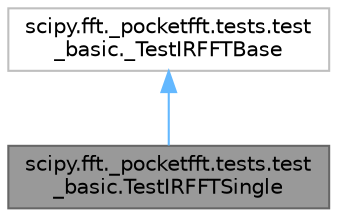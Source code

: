 digraph "scipy.fft._pocketfft.tests.test_basic.TestIRFFTSingle"
{
 // LATEX_PDF_SIZE
  bgcolor="transparent";
  edge [fontname=Helvetica,fontsize=10,labelfontname=Helvetica,labelfontsize=10];
  node [fontname=Helvetica,fontsize=10,shape=box,height=0.2,width=0.4];
  Node1 [id="Node000001",label="scipy.fft._pocketfft.tests.test\l_basic.TestIRFFTSingle",height=0.2,width=0.4,color="gray40", fillcolor="grey60", style="filled", fontcolor="black",tooltip=" "];
  Node2 -> Node1 [id="edge1_Node000001_Node000002",dir="back",color="steelblue1",style="solid",tooltip=" "];
  Node2 [id="Node000002",label="scipy.fft._pocketfft.tests.test\l_basic._TestIRFFTBase",height=0.2,width=0.4,color="grey75", fillcolor="white", style="filled",URL="$d8/d38/classscipy_1_1fft_1_1__pocketfft_1_1tests_1_1test__basic_1_1__TestIRFFTBase.html",tooltip=" "];
}
